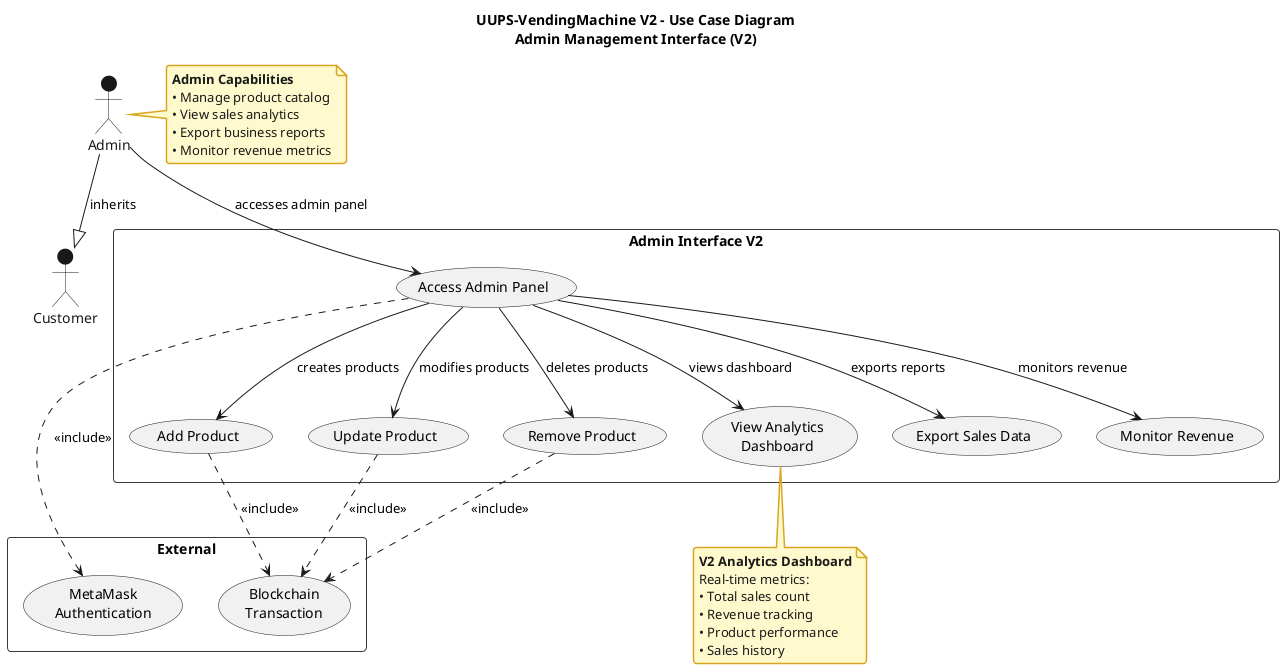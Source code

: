 @startuml UUPS-VendingMachine-V2_10b-usecase-admin
!theme mars
skinparam backgroundColor white
skinparam note {
  BackgroundColor #FFFACD
  BorderColor #DAA520
}
title UUPS-VendingMachine V2 - Use Case Diagram\nAdmin Management Interface (V2)

' Actors
actor "Customer" as Customer
actor "Admin" as Admin

' System boundary - vertical layout
rectangle "Admin Interface V2" {
  
  ' Admin Access (top)
  usecase "Access Admin Panel" as UC7
  
  ' Product Management (middle)  
  usecase "Add Product" as UC1
  usecase "Update Product" as UC2
  usecase "Remove Product" as UC3
  
  ' Analytics Dashboard (bottom)
  usecase "View Analytics\nDashboard" as UC4
  usecase "Export Sales Data" as UC5
  usecase "Monitor Revenue" as UC6
}

' External Systems
rectangle "External" {
  usecase "Blockchain\nTransaction" as EXT1
  usecase "MetaMask\nAuthentication" as EXT2
}

' Inheritance
Admin --|> Customer : inherits

' Admin Actions - vertical flow
Admin --> UC7 : accesses admin panel
UC7 --> UC1 : creates products
UC7 --> UC2 : modifies products  
UC7 --> UC3 : deletes products
UC7 --> UC4 : views dashboard
UC7 --> UC5 : exports reports
UC7 --> UC6 : monitors revenue

' Dependencies
UC7 ..> EXT2 : <<include>>
UC1 ..> EXT1 : <<include>>
UC2 ..> EXT1 : <<include>>
UC3 ..> EXT1 : <<include>>

note right of Admin
**Admin Capabilities**
• Manage product catalog
• View sales analytics
• Export business reports
• Monitor revenue metrics
end note

note bottom of UC4
**V2 Analytics Dashboard**
Real-time metrics:
• Total sales count
• Revenue tracking
• Product performance
• Sales history
end note

@enduml